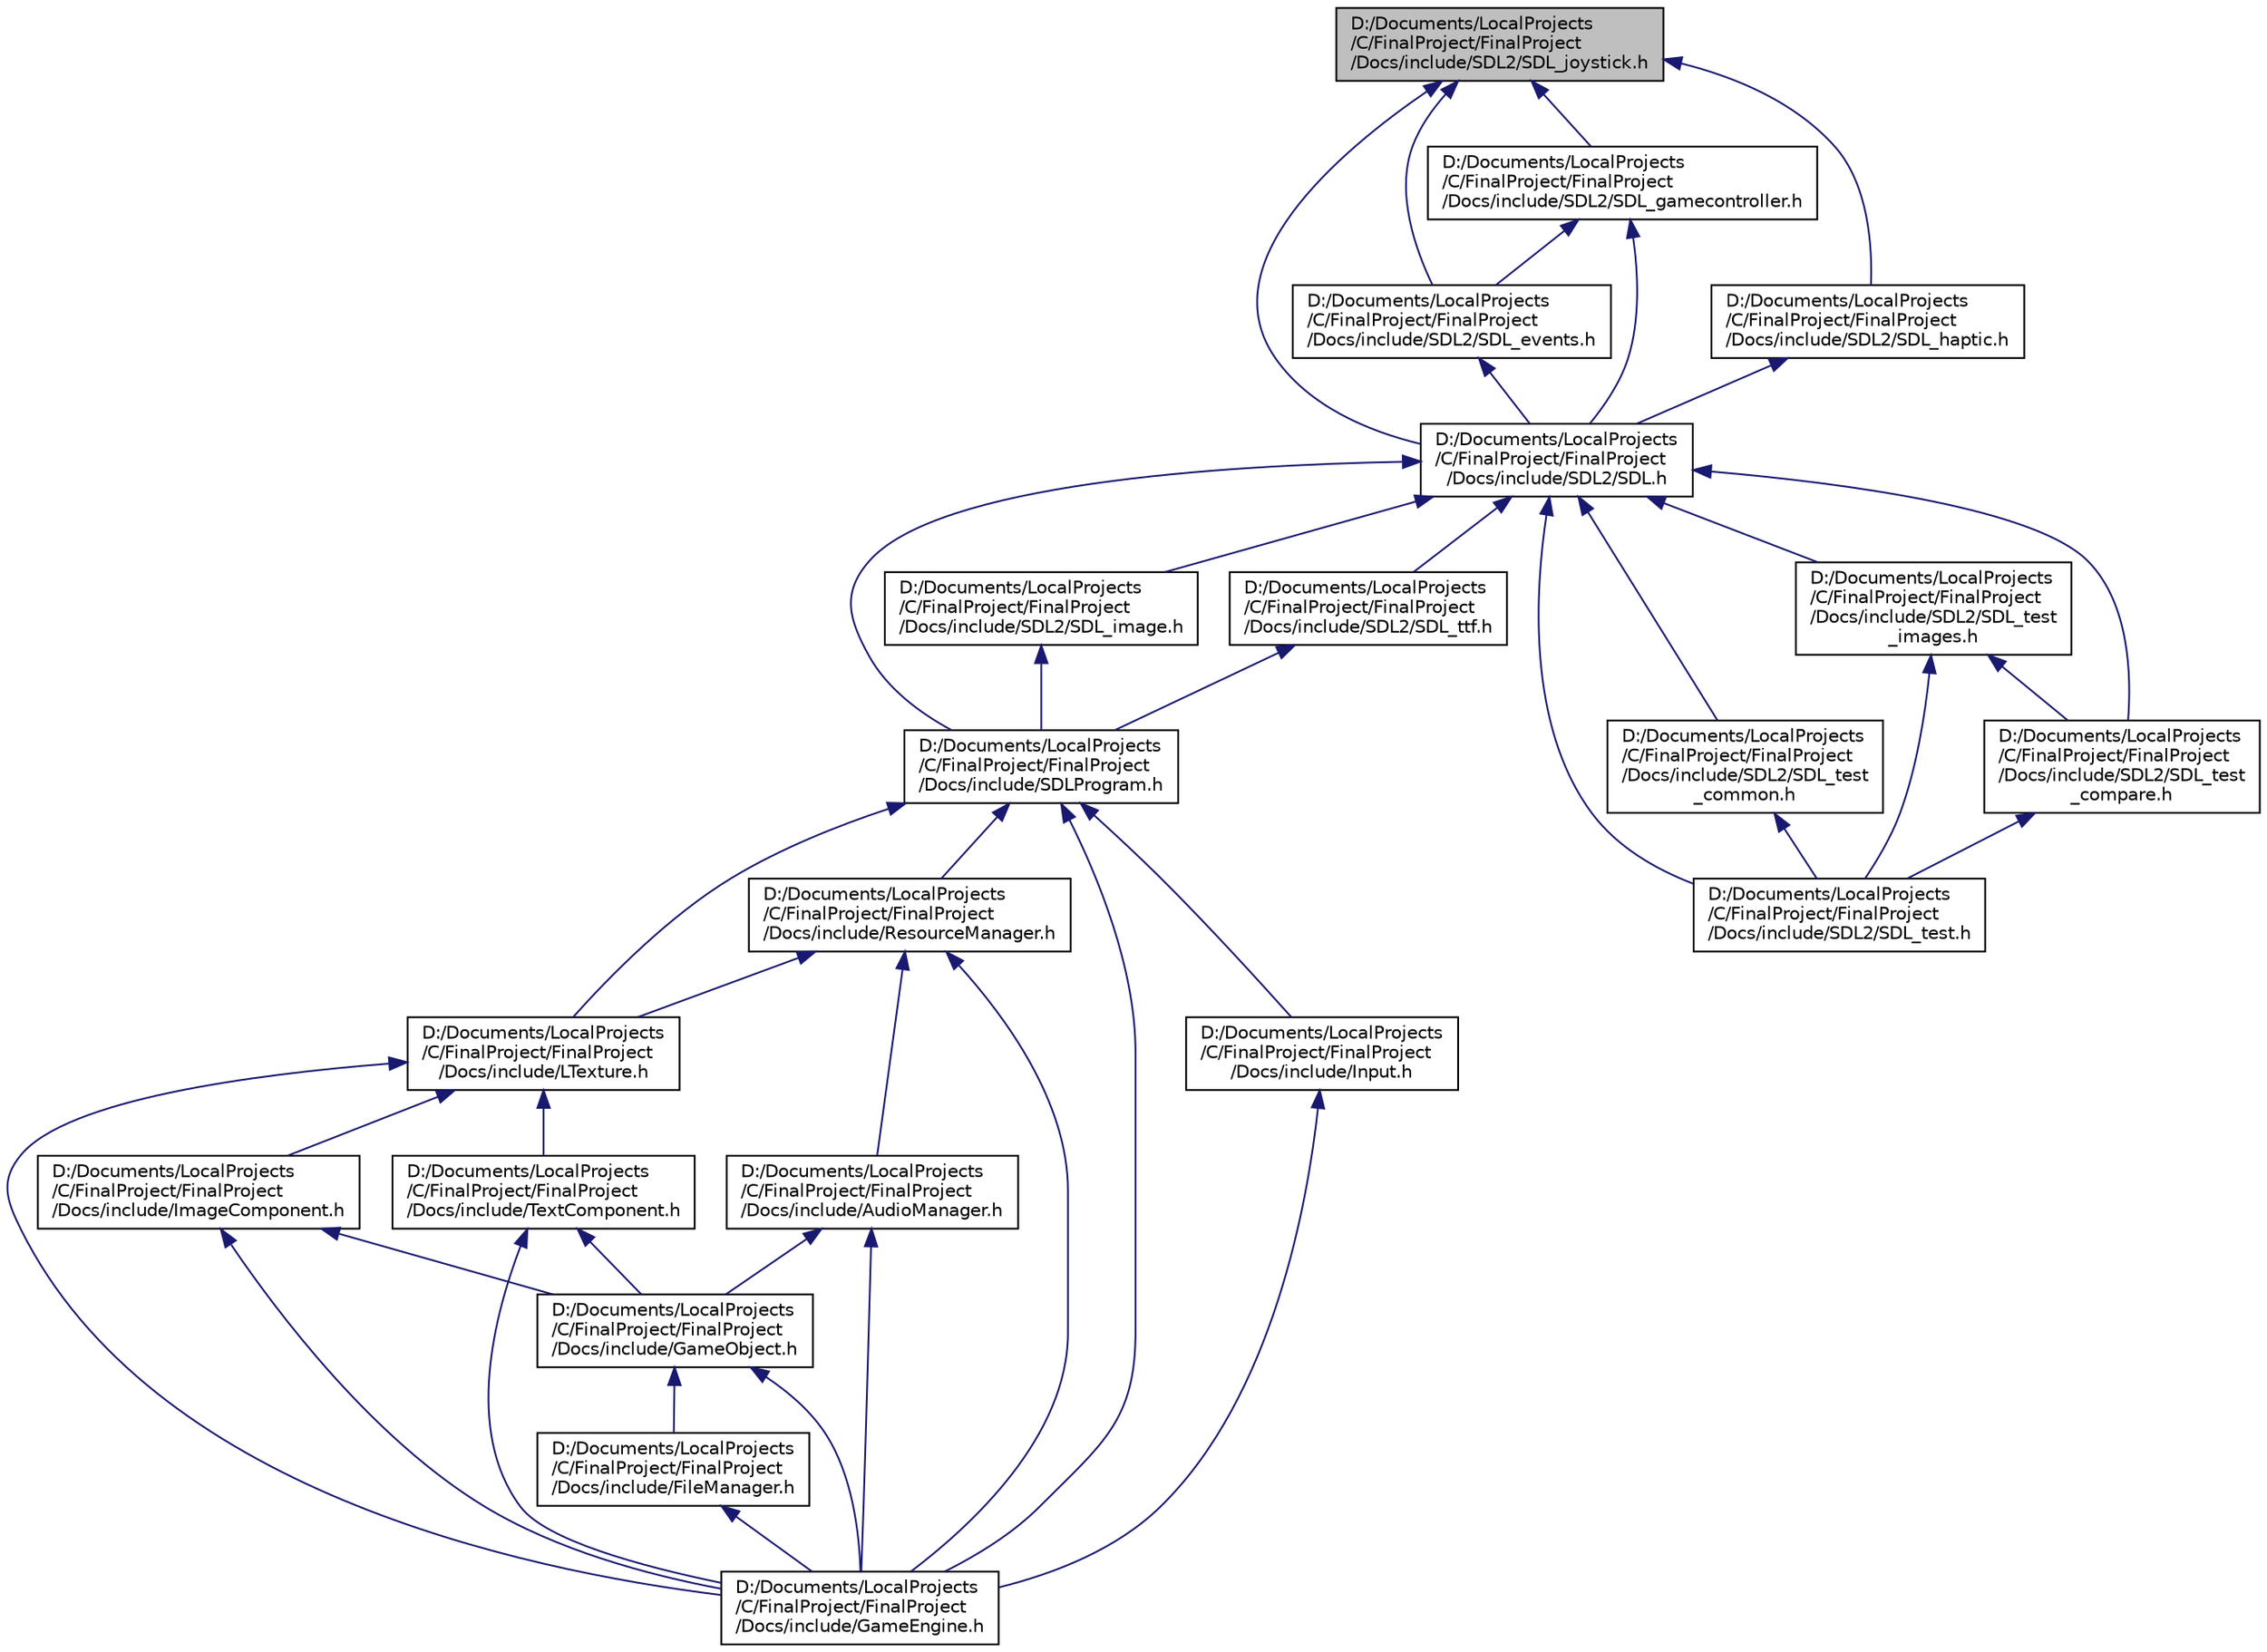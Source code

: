 digraph "D:/Documents/LocalProjects/C/FinalProject/FinalProject/Docs/include/SDL2/SDL_joystick.h"
{
 // LATEX_PDF_SIZE
  edge [fontname="Helvetica",fontsize="10",labelfontname="Helvetica",labelfontsize="10"];
  node [fontname="Helvetica",fontsize="10",shape=record];
  Node9 [label="D:/Documents/LocalProjects\l/C/FinalProject/FinalProject\l/Docs/include/SDL2/SDL_joystick.h",height=0.2,width=0.4,color="black", fillcolor="grey75", style="filled", fontcolor="black",tooltip=" "];
  Node9 -> Node10 [dir="back",color="midnightblue",fontsize="10",style="solid",fontname="Helvetica"];
  Node10 [label="D:/Documents/LocalProjects\l/C/FinalProject/FinalProject\l/Docs/include/SDL2/SDL_events.h",height=0.2,width=0.4,color="black", fillcolor="white", style="filled",URL="$_s_d_l__events_8h.html",tooltip=" "];
  Node10 -> Node11 [dir="back",color="midnightblue",fontsize="10",style="solid",fontname="Helvetica"];
  Node11 [label="D:/Documents/LocalProjects\l/C/FinalProject/FinalProject\l/Docs/include/SDL2/SDL.h",height=0.2,width=0.4,color="black", fillcolor="white", style="filled",URL="$_s_d_l_8h.html",tooltip=" "];
  Node11 -> Node12 [dir="back",color="midnightblue",fontsize="10",style="solid",fontname="Helvetica"];
  Node12 [label="D:/Documents/LocalProjects\l/C/FinalProject/FinalProject\l/Docs/include/SDLProgram.h",height=0.2,width=0.4,color="black", fillcolor="white", style="filled",URL="$_s_d_l_program_8h_source.html",tooltip=" "];
  Node12 -> Node13 [dir="back",color="midnightblue",fontsize="10",style="solid",fontname="Helvetica"];
  Node13 [label="D:/Documents/LocalProjects\l/C/FinalProject/FinalProject\l/Docs/include/ResourceManager.h",height=0.2,width=0.4,color="black", fillcolor="white", style="filled",URL="$_resource_manager_8h_source.html",tooltip=" "];
  Node13 -> Node14 [dir="back",color="midnightblue",fontsize="10",style="solid",fontname="Helvetica"];
  Node14 [label="D:/Documents/LocalProjects\l/C/FinalProject/FinalProject\l/Docs/include/AudioManager.h",height=0.2,width=0.4,color="black", fillcolor="white", style="filled",URL="$_audio_manager_8h_source.html",tooltip=" "];
  Node14 -> Node15 [dir="back",color="midnightblue",fontsize="10",style="solid",fontname="Helvetica"];
  Node15 [label="D:/Documents/LocalProjects\l/C/FinalProject/FinalProject\l/Docs/include/GameObject.h",height=0.2,width=0.4,color="black", fillcolor="white", style="filled",URL="$_game_object_8h_source.html",tooltip=" "];
  Node15 -> Node16 [dir="back",color="midnightblue",fontsize="10",style="solid",fontname="Helvetica"];
  Node16 [label="D:/Documents/LocalProjects\l/C/FinalProject/FinalProject\l/Docs/include/FileManager.h",height=0.2,width=0.4,color="black", fillcolor="white", style="filled",URL="$_file_manager_8h_source.html",tooltip=" "];
  Node16 -> Node17 [dir="back",color="midnightblue",fontsize="10",style="solid",fontname="Helvetica"];
  Node17 [label="D:/Documents/LocalProjects\l/C/FinalProject/FinalProject\l/Docs/include/GameEngine.h",height=0.2,width=0.4,color="black", fillcolor="white", style="filled",URL="$_game_engine_8h_source.html",tooltip=" "];
  Node15 -> Node17 [dir="back",color="midnightblue",fontsize="10",style="solid",fontname="Helvetica"];
  Node14 -> Node17 [dir="back",color="midnightblue",fontsize="10",style="solid",fontname="Helvetica"];
  Node13 -> Node18 [dir="back",color="midnightblue",fontsize="10",style="solid",fontname="Helvetica"];
  Node18 [label="D:/Documents/LocalProjects\l/C/FinalProject/FinalProject\l/Docs/include/LTexture.h",height=0.2,width=0.4,color="black", fillcolor="white", style="filled",URL="$_l_texture_8h_source.html",tooltip=" "];
  Node18 -> Node19 [dir="back",color="midnightblue",fontsize="10",style="solid",fontname="Helvetica"];
  Node19 [label="D:/Documents/LocalProjects\l/C/FinalProject/FinalProject\l/Docs/include/ImageComponent.h",height=0.2,width=0.4,color="black", fillcolor="white", style="filled",URL="$_image_component_8h_source.html",tooltip=" "];
  Node19 -> Node15 [dir="back",color="midnightblue",fontsize="10",style="solid",fontname="Helvetica"];
  Node19 -> Node17 [dir="back",color="midnightblue",fontsize="10",style="solid",fontname="Helvetica"];
  Node18 -> Node20 [dir="back",color="midnightblue",fontsize="10",style="solid",fontname="Helvetica"];
  Node20 [label="D:/Documents/LocalProjects\l/C/FinalProject/FinalProject\l/Docs/include/TextComponent.h",height=0.2,width=0.4,color="black", fillcolor="white", style="filled",URL="$_text_component_8h_source.html",tooltip=" "];
  Node20 -> Node15 [dir="back",color="midnightblue",fontsize="10",style="solid",fontname="Helvetica"];
  Node20 -> Node17 [dir="back",color="midnightblue",fontsize="10",style="solid",fontname="Helvetica"];
  Node18 -> Node17 [dir="back",color="midnightblue",fontsize="10",style="solid",fontname="Helvetica"];
  Node13 -> Node17 [dir="back",color="midnightblue",fontsize="10",style="solid",fontname="Helvetica"];
  Node12 -> Node18 [dir="back",color="midnightblue",fontsize="10",style="solid",fontname="Helvetica"];
  Node12 -> Node17 [dir="back",color="midnightblue",fontsize="10",style="solid",fontname="Helvetica"];
  Node12 -> Node21 [dir="back",color="midnightblue",fontsize="10",style="solid",fontname="Helvetica"];
  Node21 [label="D:/Documents/LocalProjects\l/C/FinalProject/FinalProject\l/Docs/include/Input.h",height=0.2,width=0.4,color="black", fillcolor="white", style="filled",URL="$_input_8h_source.html",tooltip=" "];
  Node21 -> Node17 [dir="back",color="midnightblue",fontsize="10",style="solid",fontname="Helvetica"];
  Node11 -> Node22 [dir="back",color="midnightblue",fontsize="10",style="solid",fontname="Helvetica"];
  Node22 [label="D:/Documents/LocalProjects\l/C/FinalProject/FinalProject\l/Docs/include/SDL2/SDL_image.h",height=0.2,width=0.4,color="black", fillcolor="white", style="filled",URL="$_s_d_l__image_8h_source.html",tooltip=" "];
  Node22 -> Node12 [dir="back",color="midnightblue",fontsize="10",style="solid",fontname="Helvetica"];
  Node11 -> Node23 [dir="back",color="midnightblue",fontsize="10",style="solid",fontname="Helvetica"];
  Node23 [label="D:/Documents/LocalProjects\l/C/FinalProject/FinalProject\l/Docs/include/SDL2/SDL_test.h",height=0.2,width=0.4,color="black", fillcolor="white", style="filled",URL="$_s_d_l__test_8h.html",tooltip=" "];
  Node11 -> Node24 [dir="back",color="midnightblue",fontsize="10",style="solid",fontname="Helvetica"];
  Node24 [label="D:/Documents/LocalProjects\l/C/FinalProject/FinalProject\l/Docs/include/SDL2/SDL_test\l_common.h",height=0.2,width=0.4,color="black", fillcolor="white", style="filled",URL="$_s_d_l__test__common_8h.html",tooltip=" "];
  Node24 -> Node23 [dir="back",color="midnightblue",fontsize="10",style="solid",fontname="Helvetica"];
  Node11 -> Node25 [dir="back",color="midnightblue",fontsize="10",style="solid",fontname="Helvetica"];
  Node25 [label="D:/Documents/LocalProjects\l/C/FinalProject/FinalProject\l/Docs/include/SDL2/SDL_test\l_compare.h",height=0.2,width=0.4,color="black", fillcolor="white", style="filled",URL="$_s_d_l__test__compare_8h.html",tooltip=" "];
  Node25 -> Node23 [dir="back",color="midnightblue",fontsize="10",style="solid",fontname="Helvetica"];
  Node11 -> Node26 [dir="back",color="midnightblue",fontsize="10",style="solid",fontname="Helvetica"];
  Node26 [label="D:/Documents/LocalProjects\l/C/FinalProject/FinalProject\l/Docs/include/SDL2/SDL_test\l_images.h",height=0.2,width=0.4,color="black", fillcolor="white", style="filled",URL="$_s_d_l__test__images_8h.html",tooltip=" "];
  Node26 -> Node25 [dir="back",color="midnightblue",fontsize="10",style="solid",fontname="Helvetica"];
  Node26 -> Node23 [dir="back",color="midnightblue",fontsize="10",style="solid",fontname="Helvetica"];
  Node11 -> Node27 [dir="back",color="midnightblue",fontsize="10",style="solid",fontname="Helvetica"];
  Node27 [label="D:/Documents/LocalProjects\l/C/FinalProject/FinalProject\l/Docs/include/SDL2/SDL_ttf.h",height=0.2,width=0.4,color="black", fillcolor="white", style="filled",URL="$_s_d_l__ttf_8h_source.html",tooltip=" "];
  Node27 -> Node12 [dir="back",color="midnightblue",fontsize="10",style="solid",fontname="Helvetica"];
  Node9 -> Node28 [dir="back",color="midnightblue",fontsize="10",style="solid",fontname="Helvetica"];
  Node28 [label="D:/Documents/LocalProjects\l/C/FinalProject/FinalProject\l/Docs/include/SDL2/SDL_gamecontroller.h",height=0.2,width=0.4,color="black", fillcolor="white", style="filled",URL="$_s_d_l__gamecontroller_8h.html",tooltip=" "];
  Node28 -> Node10 [dir="back",color="midnightblue",fontsize="10",style="solid",fontname="Helvetica"];
  Node28 -> Node11 [dir="back",color="midnightblue",fontsize="10",style="solid",fontname="Helvetica"];
  Node9 -> Node29 [dir="back",color="midnightblue",fontsize="10",style="solid",fontname="Helvetica"];
  Node29 [label="D:/Documents/LocalProjects\l/C/FinalProject/FinalProject\l/Docs/include/SDL2/SDL_haptic.h",height=0.2,width=0.4,color="black", fillcolor="white", style="filled",URL="$_s_d_l__haptic_8h.html",tooltip="The SDL haptic subsystem allows you to control haptic (force feedback) devices."];
  Node29 -> Node11 [dir="back",color="midnightblue",fontsize="10",style="solid",fontname="Helvetica"];
  Node9 -> Node11 [dir="back",color="midnightblue",fontsize="10",style="solid",fontname="Helvetica"];
}
